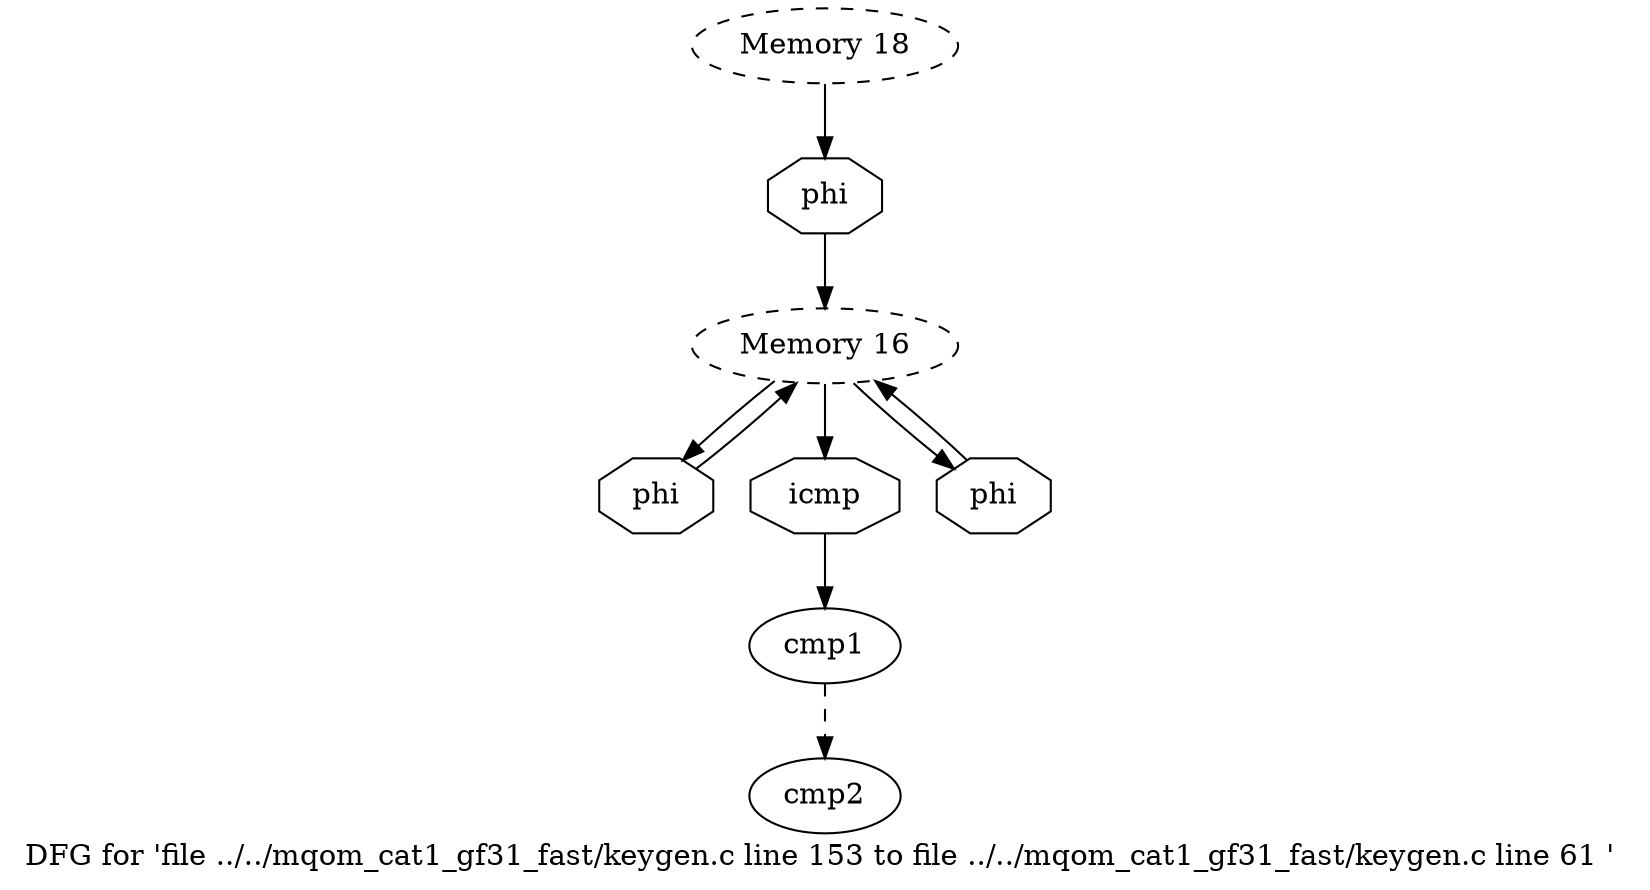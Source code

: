 digraph "DFG for 'file ../../mqom_cat1_gf31_fast/keygen.c line 153 to file ../../mqom_cat1_gf31_fast/keygen.c line 61 '  "{
label="DFG for 'file ../../mqom_cat1_gf31_fast/keygen.c line 153 to file ../../mqom_cat1_gf31_fast/keygen.c line 61 ' ";
node_563[shape=octagon,style=solid,label="phi"]
node_559[shape=ellipse,style=dashed,label="Memory 16"]
"node_563"->"node_559"
node_562[shape=ellipse,style=dashed,label="Memory 18"]
"node_562"->"node_563"
node_561[shape=octagon,style=solid,label="phi"]
"node_561"->"node_559"
node_560[shape=ellipse,style=solid,label="cmp2"]
"node_559"->"node_561"
node_558[shape=octagon,style=solid,label="icmp"]
"node_559"->"node_558"
node_564[shape=octagon,style=solid,label="phi"]
"node_559"->"node_564"
node_557[shape=ellipse,style=solid,label="cmp1"]
"node_558"->"node_557"
"node_557"->"node_560" [style=dashed]
"node_564"->"node_559"
}

